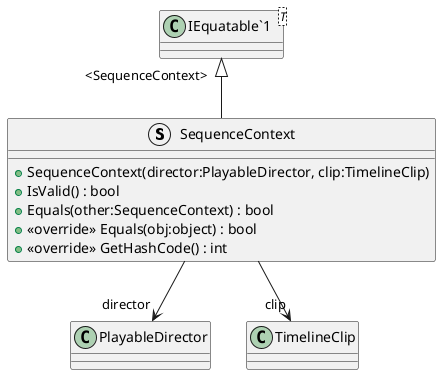@startuml
struct SequenceContext {
    + SequenceContext(director:PlayableDirector, clip:TimelineClip)
    + IsValid() : bool
    + Equals(other:SequenceContext) : bool
    + <<override>> Equals(obj:object) : bool
    + <<override>> GetHashCode() : int
}
class "IEquatable`1"<T> {
}
"IEquatable`1" "<SequenceContext>" <|-- SequenceContext
SequenceContext --> "director" PlayableDirector
SequenceContext --> "clip" TimelineClip
@enduml
